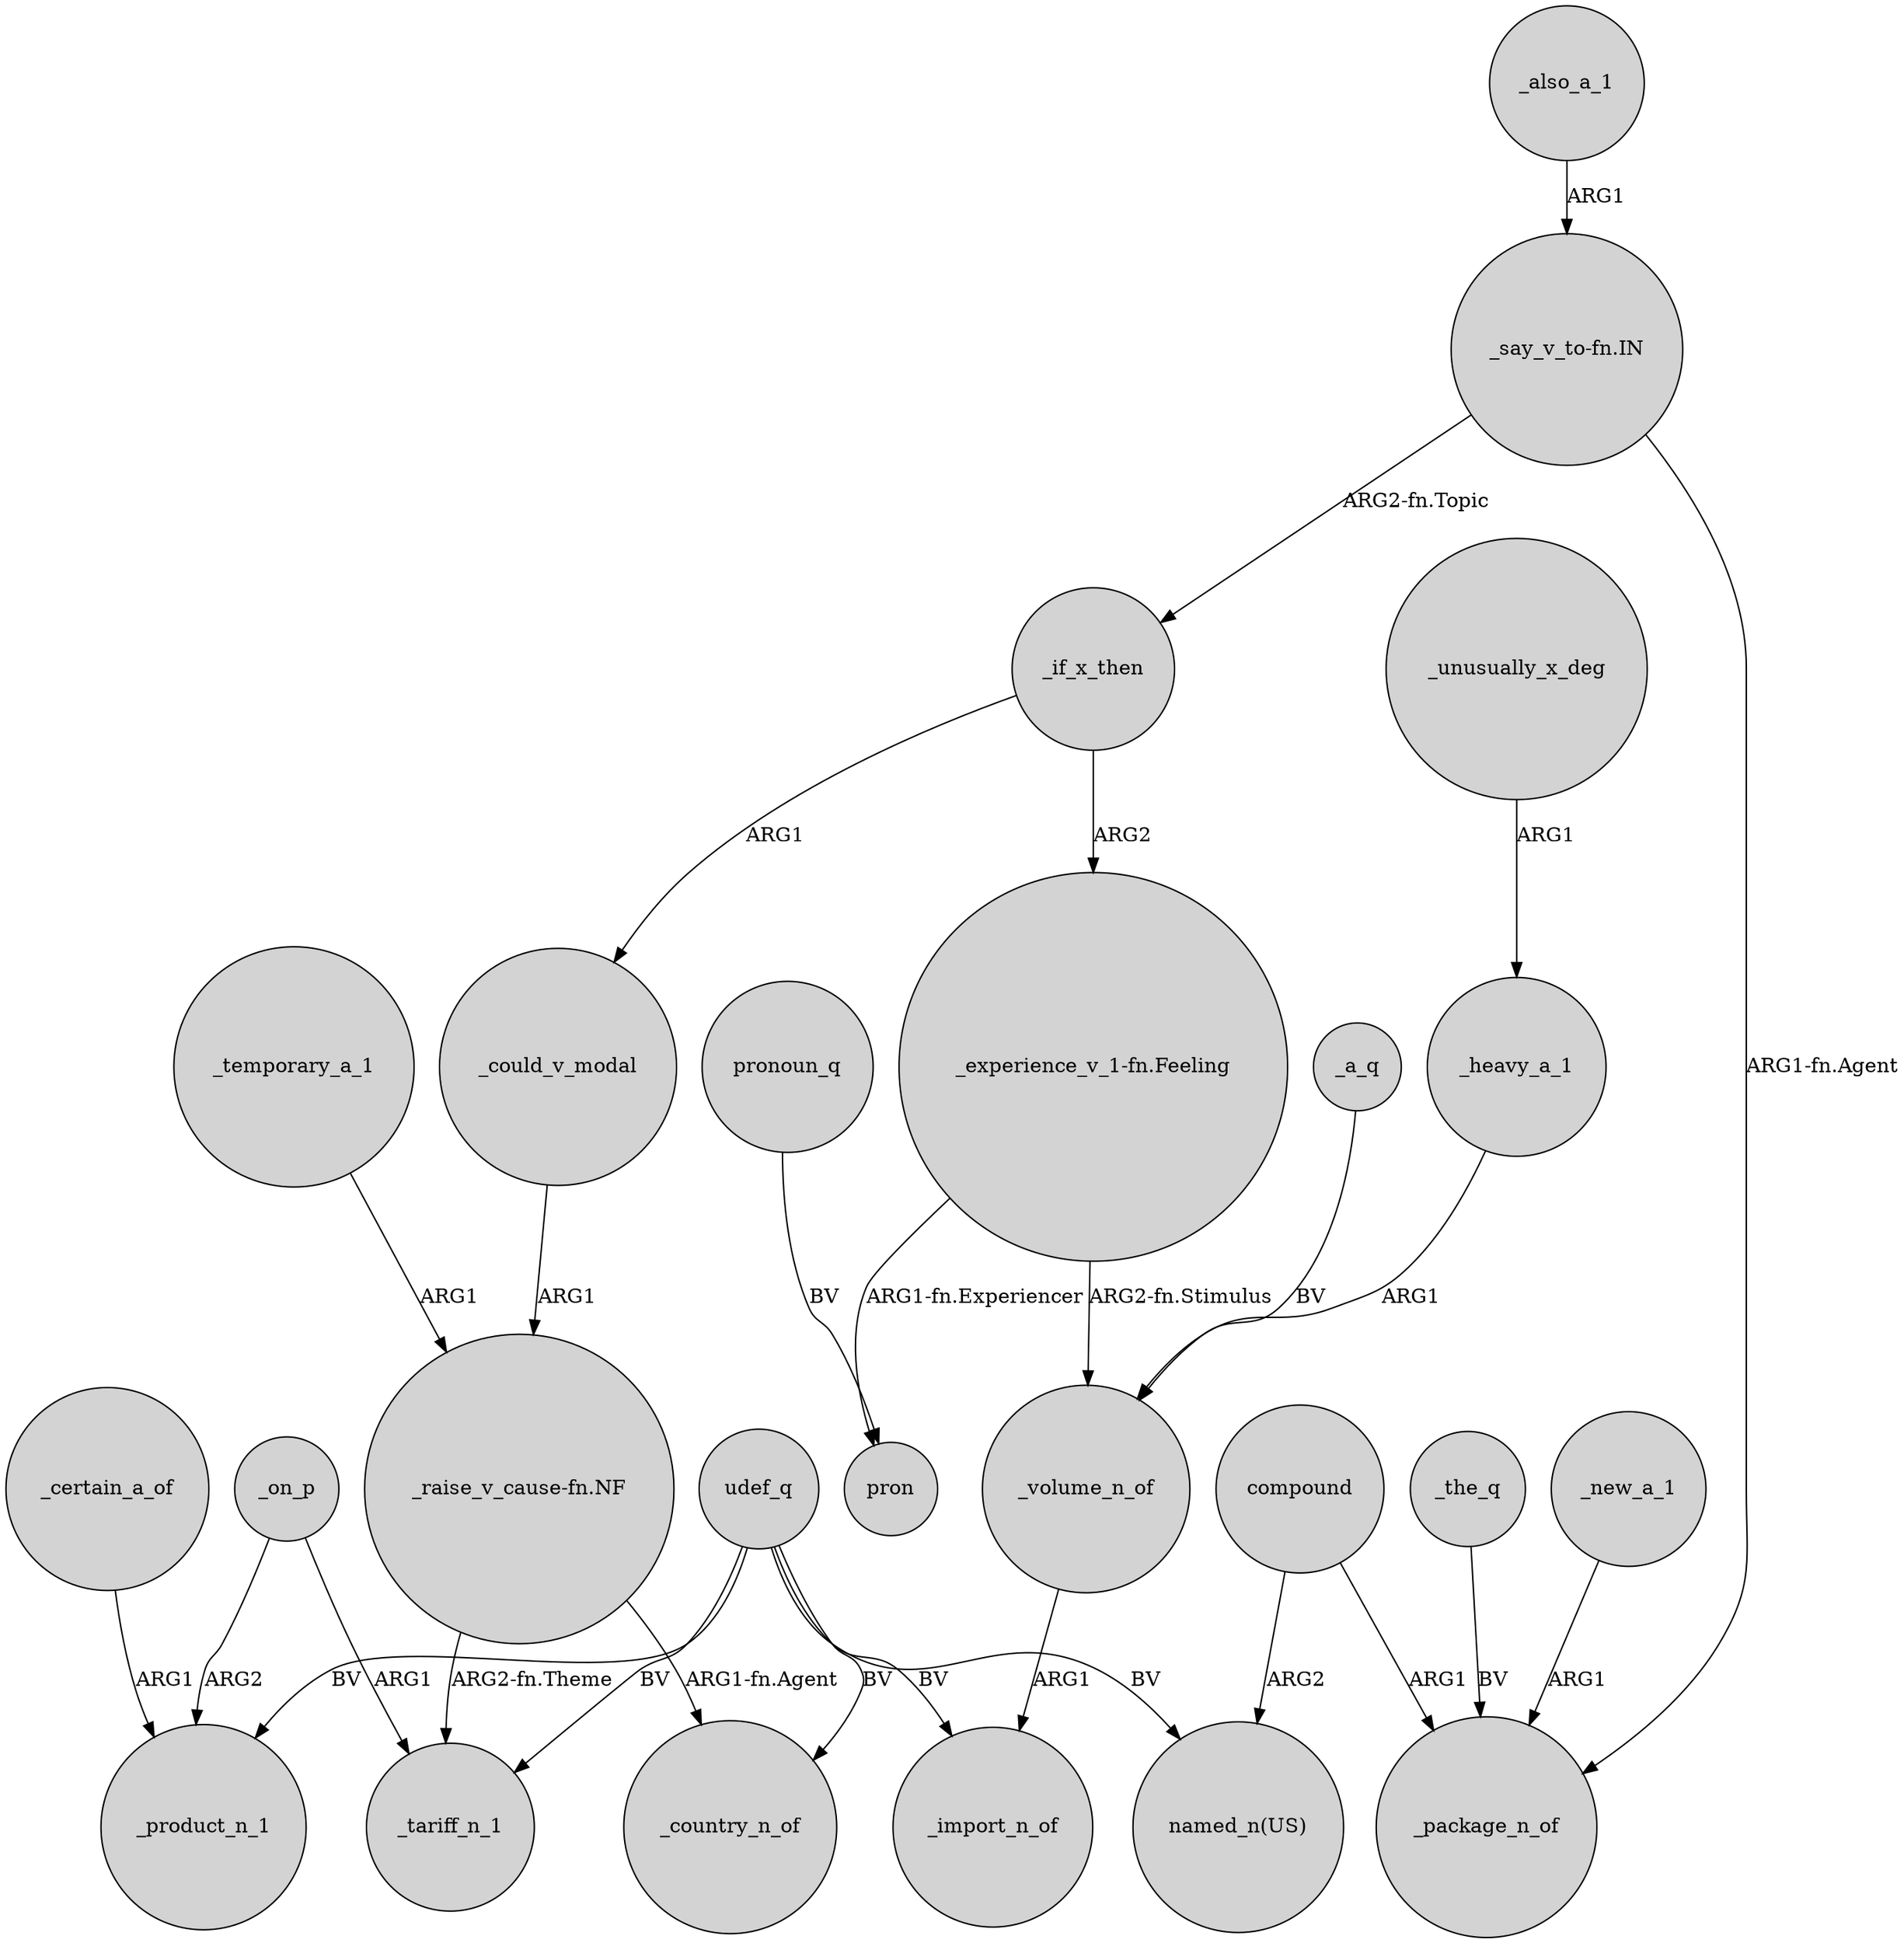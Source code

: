digraph {
	node [shape=circle style=filled]
	_could_v_modal -> "_raise_v_cause-fn.NF" [label=ARG1]
	_also_a_1 -> "_say_v_to-fn.IN" [label=ARG1]
	udef_q -> "named_n(US)" [label=BV]
	"_say_v_to-fn.IN" -> _if_x_then [label="ARG2-fn.Topic"]
	_the_q -> _package_n_of [label=BV]
	_a_q -> _volume_n_of [label=BV]
	"_raise_v_cause-fn.NF" -> _tariff_n_1 [label="ARG2-fn.Theme"]
	_on_p -> _product_n_1 [label=ARG2]
	"_say_v_to-fn.IN" -> _package_n_of [label="ARG1-fn.Agent"]
	_if_x_then -> _could_v_modal [label=ARG1]
	compound -> "named_n(US)" [label=ARG2]
	_new_a_1 -> _package_n_of [label=ARG1]
	udef_q -> _country_n_of [label=BV]
	compound -> _package_n_of [label=ARG1]
	pronoun_q -> pron [label=BV]
	_volume_n_of -> _import_n_of [label=ARG1]
	_temporary_a_1 -> "_raise_v_cause-fn.NF" [label=ARG1]
	"_experience_v_1-fn.Feeling" -> pron [label="ARG1-fn.Experiencer"]
	"_raise_v_cause-fn.NF" -> _country_n_of [label="ARG1-fn.Agent"]
	_if_x_then -> "_experience_v_1-fn.Feeling" [label=ARG2]
	_unusually_x_deg -> _heavy_a_1 [label=ARG1]
	udef_q -> _import_n_of [label=BV]
	_on_p -> _tariff_n_1 [label=ARG1]
	udef_q -> _product_n_1 [label=BV]
	_heavy_a_1 -> _volume_n_of [label=ARG1]
	_certain_a_of -> _product_n_1 [label=ARG1]
	"_experience_v_1-fn.Feeling" -> _volume_n_of [label="ARG2-fn.Stimulus"]
	udef_q -> _tariff_n_1 [label=BV]
}
